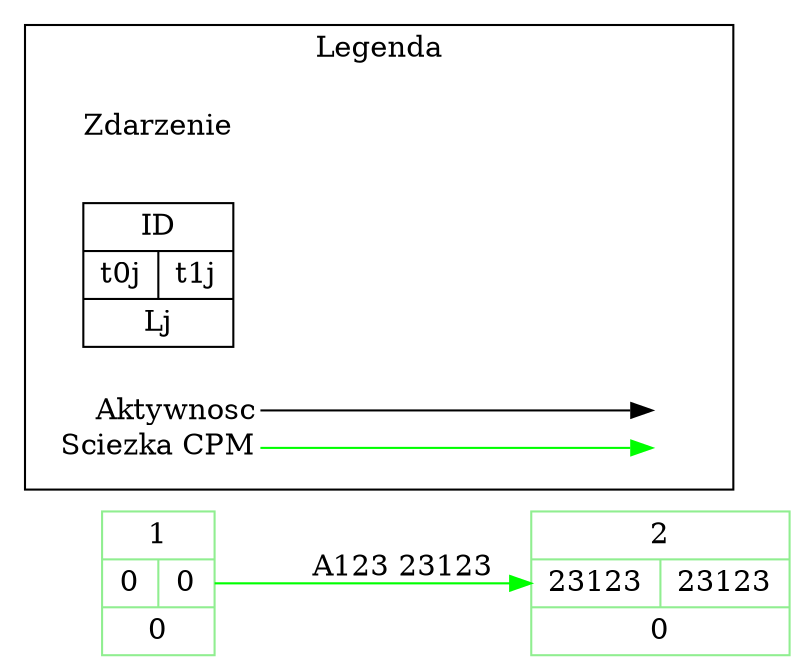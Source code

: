 digraph G { 
rankdir="LR";
struct1[shape=record,label="1|{0|0}| 0", color=lightgreen];struct1 -> struct2[color=green, label="A123 23123"];
struct2[shape=record,label="2|{23123|23123}| 0", color=lightgreen];node [shape=plaintext]
subgraph cluster_01 { 
label = "Legenda";
Zdarzenie
struct [shape=record,label="ID|{t0j|t1j}| Lj"]
key [label=<<table border="0" cellpadding="1" cellspacing="0" cellborder="0">
<tr><td align="right" port="i1">Aktywnosc</td></tr>
<tr><td align="right" port="i2">Sciezka CPM</td></tr>
</table>>]key2 [label=<<table border="0" cellpadding="1" cellspacing="0" cellborder="0">
<tr><td port="i1">&nbsp;</td></tr>
<tr><td port="i2">&nbsp;</td></tr>
</table>>]
key:i1:e -> key2:i1:w
key:i2:e -> key2:i2:w [color=green]

struct [shape=record,label="ID|{t0j|t1j}|Lj"];
}
}